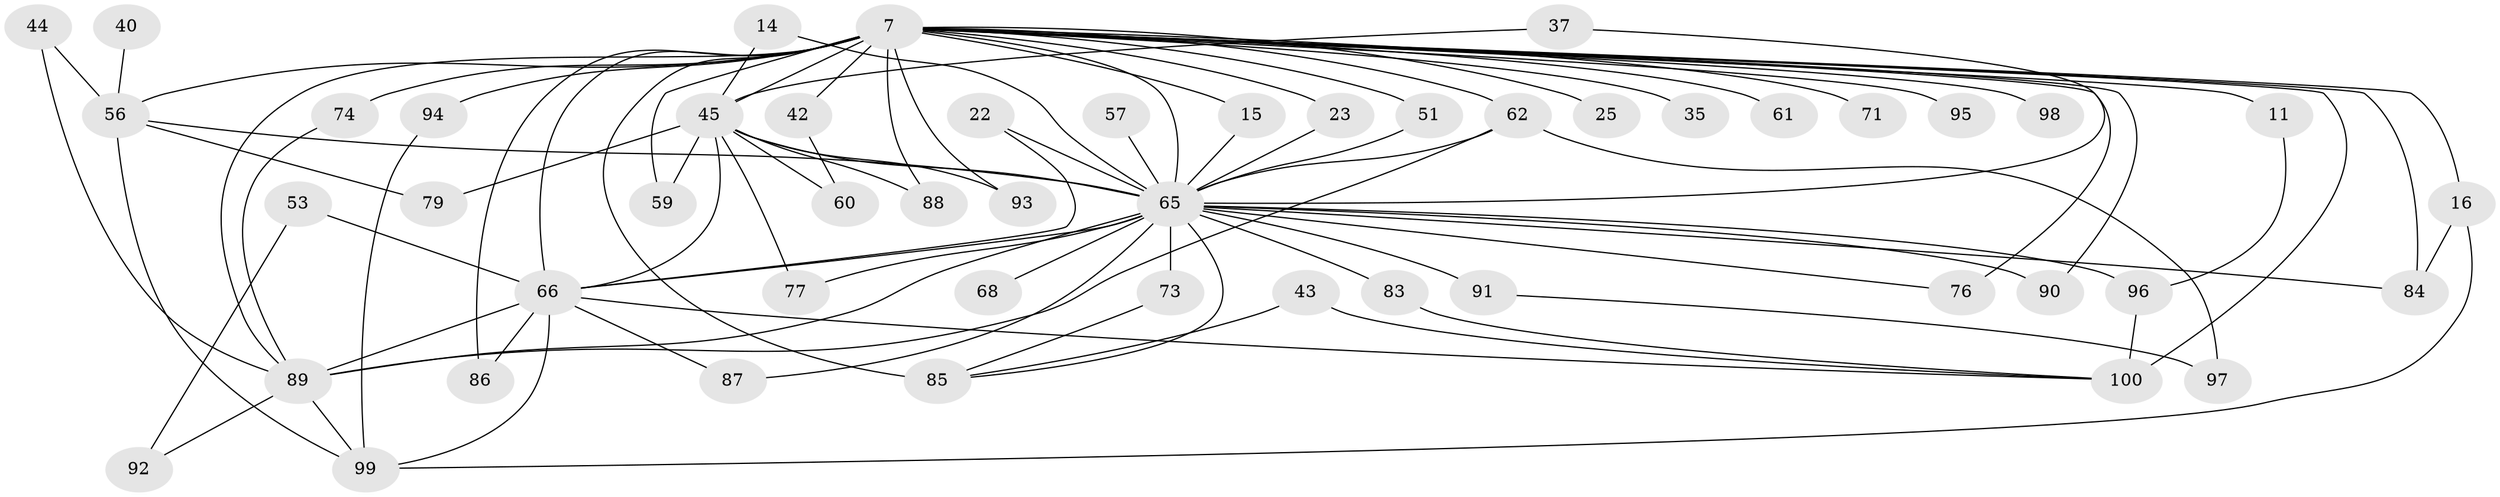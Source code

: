 // original degree distribution, {16: 0.01, 29: 0.01, 14: 0.01, 17: 0.01, 21: 0.01, 19: 0.01, 25: 0.01, 30: 0.01, 13: 0.01, 22: 0.01, 3: 0.22, 8: 0.02, 2: 0.54, 4: 0.08, 6: 0.02, 5: 0.02}
// Generated by graph-tools (version 1.1) at 2025/45/03/09/25 04:45:37]
// undirected, 50 vertices, 90 edges
graph export_dot {
graph [start="1"]
  node [color=gray90,style=filled];
  7 [super="+2+6"];
  11;
  14;
  15;
  16;
  22;
  23;
  25;
  35;
  37;
  40;
  42 [super="+13"];
  43;
  44;
  45 [super="+24+9"];
  51;
  53;
  56 [super="+18+30+48+49"];
  57;
  59 [super="+34"];
  60;
  61;
  62 [super="+32"];
  65 [super="+55+10"];
  66 [super="+4"];
  68;
  71;
  73;
  74 [super="+70"];
  76 [super="+54+39"];
  77;
  79;
  83 [super="+26"];
  84 [super="+50+69"];
  85 [super="+82"];
  86;
  87;
  88;
  89 [super="+21+80+63"];
  90;
  91;
  92;
  93;
  94 [super="+81"];
  95;
  96 [super="+75"];
  97;
  98;
  99 [super="+33+64"];
  100 [super="+78+72"];
  7 -- 11 [weight=2];
  7 -- 35 [weight=2];
  7 -- 61 [weight=2];
  7 -- 74 [weight=2];
  7 -- 93;
  7 -- 95 [weight=2];
  7 -- 71 [weight=2];
  7 -- 15;
  7 -- 85 [weight=3];
  7 -- 86;
  7 -- 25 [weight=2];
  7 -- 98 [weight=2];
  7 -- 42 [weight=3];
  7 -- 59 [weight=2];
  7 -- 56 [weight=4];
  7 -- 45 [weight=9];
  7 -- 66 [weight=9];
  7 -- 16 [weight=2];
  7 -- 23;
  7 -- 88;
  7 -- 90;
  7 -- 94 [weight=2];
  7 -- 51;
  7 -- 100 [weight=5];
  7 -- 89 [weight=5];
  7 -- 65 [weight=9];
  7 -- 76 [weight=3];
  7 -- 84 [weight=2];
  7 -- 62;
  11 -- 96;
  14 -- 45;
  14 -- 65;
  15 -- 65;
  16 -- 99;
  16 -- 84;
  22 -- 66;
  22 -- 65;
  23 -- 65;
  37 -- 45;
  37 -- 65;
  40 -- 56 [weight=2];
  42 -- 60;
  43 -- 85;
  43 -- 100;
  44 -- 56;
  44 -- 89;
  45 -- 77;
  45 -- 79;
  45 -- 88;
  45 -- 59;
  45 -- 60;
  45 -- 93;
  45 -- 66 [weight=4];
  45 -- 65 [weight=5];
  51 -- 65;
  53 -- 92;
  53 -- 66 [weight=2];
  56 -- 79;
  56 -- 65 [weight=4];
  56 -- 99;
  57 -- 65;
  62 -- 89;
  62 -- 65;
  62 -- 97;
  65 -- 66 [weight=5];
  65 -- 68 [weight=2];
  65 -- 73;
  65 -- 77;
  65 -- 83 [weight=2];
  65 -- 84 [weight=4];
  65 -- 85;
  65 -- 87;
  65 -- 89 [weight=2];
  65 -- 90;
  65 -- 91 [weight=2];
  65 -- 96;
  65 -- 76;
  66 -- 86;
  66 -- 87;
  66 -- 89 [weight=5];
  66 -- 100 [weight=2];
  66 -- 99;
  73 -- 85;
  74 -- 89;
  83 -- 100;
  89 -- 99;
  89 -- 92;
  91 -- 97;
  94 -- 99;
  96 -- 100;
}
